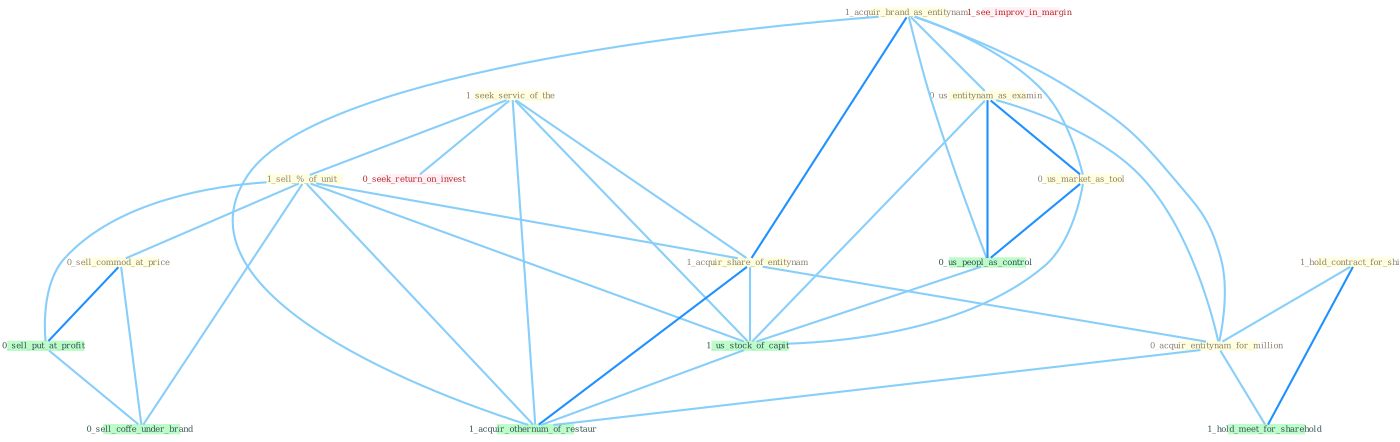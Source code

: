 Graph G{ 
    node
    [shape=polygon,style=filled,width=.5,height=.06,color="#BDFCC9",fixedsize=true,fontsize=4,
    fontcolor="#2f4f4f"];
    {node
    [color="#ffffe0", fontcolor="#8b7d6b"] "1_seek_servic_of_the " "1_acquir_brand_as_entitynam " "1_sell_%_of_unit " "1_hold_contract_for_ship " "0_us_entitynam_as_examin " "0_sell_commod_at_price " "0_us_market_as_tool " "1_acquir_share_of_entitynam " "0_acquir_entitynam_for_million "}
{node [color="#fff0f5", fontcolor="#b22222"] "0_seek_return_on_invest " "1_see_improv_in_margin "}
edge [color="#B0E2FF"];

	"1_seek_servic_of_the " -- "1_sell_%_of_unit " [w="1", color="#87cefa" ];
	"1_seek_servic_of_the " -- "1_acquir_share_of_entitynam " [w="1", color="#87cefa" ];
	"1_seek_servic_of_the " -- "0_seek_return_on_invest " [w="1", color="#87cefa" ];
	"1_seek_servic_of_the " -- "1_us_stock_of_capit " [w="1", color="#87cefa" ];
	"1_seek_servic_of_the " -- "1_acquir_othernum_of_restaur " [w="1", color="#87cefa" ];
	"1_acquir_brand_as_entitynam " -- "0_us_entitynam_as_examin " [w="1", color="#87cefa" ];
	"1_acquir_brand_as_entitynam " -- "0_us_market_as_tool " [w="1", color="#87cefa" ];
	"1_acquir_brand_as_entitynam " -- "1_acquir_share_of_entitynam " [w="2", color="#1e90ff" , len=0.8];
	"1_acquir_brand_as_entitynam " -- "0_acquir_entitynam_for_million " [w="1", color="#87cefa" ];
	"1_acquir_brand_as_entitynam " -- "0_us_peopl_as_control " [w="1", color="#87cefa" ];
	"1_acquir_brand_as_entitynam " -- "1_acquir_othernum_of_restaur " [w="1", color="#87cefa" ];
	"1_sell_%_of_unit " -- "0_sell_commod_at_price " [w="1", color="#87cefa" ];
	"1_sell_%_of_unit " -- "1_acquir_share_of_entitynam " [w="1", color="#87cefa" ];
	"1_sell_%_of_unit " -- "0_sell_put_at_profit " [w="1", color="#87cefa" ];
	"1_sell_%_of_unit " -- "1_us_stock_of_capit " [w="1", color="#87cefa" ];
	"1_sell_%_of_unit " -- "0_sell_coffe_under_brand " [w="1", color="#87cefa" ];
	"1_sell_%_of_unit " -- "1_acquir_othernum_of_restaur " [w="1", color="#87cefa" ];
	"1_hold_contract_for_ship " -- "0_acquir_entitynam_for_million " [w="1", color="#87cefa" ];
	"1_hold_contract_for_ship " -- "1_hold_meet_for_sharehold " [w="2", color="#1e90ff" , len=0.8];
	"0_us_entitynam_as_examin " -- "0_us_market_as_tool " [w="2", color="#1e90ff" , len=0.8];
	"0_us_entitynam_as_examin " -- "0_acquir_entitynam_for_million " [w="1", color="#87cefa" ];
	"0_us_entitynam_as_examin " -- "0_us_peopl_as_control " [w="2", color="#1e90ff" , len=0.8];
	"0_us_entitynam_as_examin " -- "1_us_stock_of_capit " [w="1", color="#87cefa" ];
	"0_sell_commod_at_price " -- "0_sell_put_at_profit " [w="2", color="#1e90ff" , len=0.8];
	"0_sell_commod_at_price " -- "0_sell_coffe_under_brand " [w="1", color="#87cefa" ];
	"0_us_market_as_tool " -- "0_us_peopl_as_control " [w="2", color="#1e90ff" , len=0.8];
	"0_us_market_as_tool " -- "1_us_stock_of_capit " [w="1", color="#87cefa" ];
	"1_acquir_share_of_entitynam " -- "0_acquir_entitynam_for_million " [w="1", color="#87cefa" ];
	"1_acquir_share_of_entitynam " -- "1_us_stock_of_capit " [w="1", color="#87cefa" ];
	"1_acquir_share_of_entitynam " -- "1_acquir_othernum_of_restaur " [w="2", color="#1e90ff" , len=0.8];
	"0_acquir_entitynam_for_million " -- "1_hold_meet_for_sharehold " [w="1", color="#87cefa" ];
	"0_acquir_entitynam_for_million " -- "1_acquir_othernum_of_restaur " [w="1", color="#87cefa" ];
	"0_us_peopl_as_control " -- "1_us_stock_of_capit " [w="1", color="#87cefa" ];
	"0_sell_put_at_profit " -- "0_sell_coffe_under_brand " [w="1", color="#87cefa" ];
	"1_us_stock_of_capit " -- "1_acquir_othernum_of_restaur " [w="1", color="#87cefa" ];
}